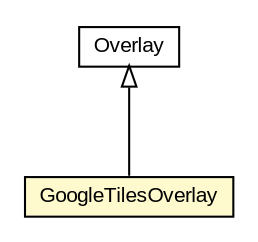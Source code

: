 #!/usr/local/bin/dot
#
# Class diagram 
# Generated by UMLGraph version R5_6-24-gf6e263 (http://www.umlgraph.org/)
#

digraph G {
	edge [fontname="arial",fontsize=10,labelfontname="arial",labelfontsize=10];
	node [fontname="arial",fontsize=10,shape=plaintext];
	nodesep=0.25;
	ranksep=0.5;
	// org.osmdroid.google.overlay.GoogleTilesOverlay
	c40428 [label=<<table title="org.osmdroid.google.overlay.GoogleTilesOverlay" border="0" cellborder="1" cellspacing="0" cellpadding="2" port="p" bgcolor="lemonChiffon" href="./GoogleTilesOverlay.html">
		<tr><td><table border="0" cellspacing="0" cellpadding="1">
<tr><td align="center" balign="center"> GoogleTilesOverlay </td></tr>
		</table></td></tr>
		</table>>, URL="./GoogleTilesOverlay.html", fontname="arial", fontcolor="black", fontsize=10.0];
	//org.osmdroid.google.overlay.GoogleTilesOverlay extends Overlay
	c40445:p -> c40428:p [dir=back,arrowtail=empty];
	// Overlay
	c40445[label=<<table title="Overlay" border="0" cellborder="1" cellspacing="0" cellpadding="2" port="p" href="http://java.sun.com/j2se/1.4.2/docs/api//Overlay.html">
		<tr><td><table border="0" cellspacing="0" cellpadding="1">
<tr><td align="center" balign="center"> Overlay </td></tr>
		</table></td></tr>
		</table>>, fontname="arial", fontcolor="black", fontsize=10.0];
}

